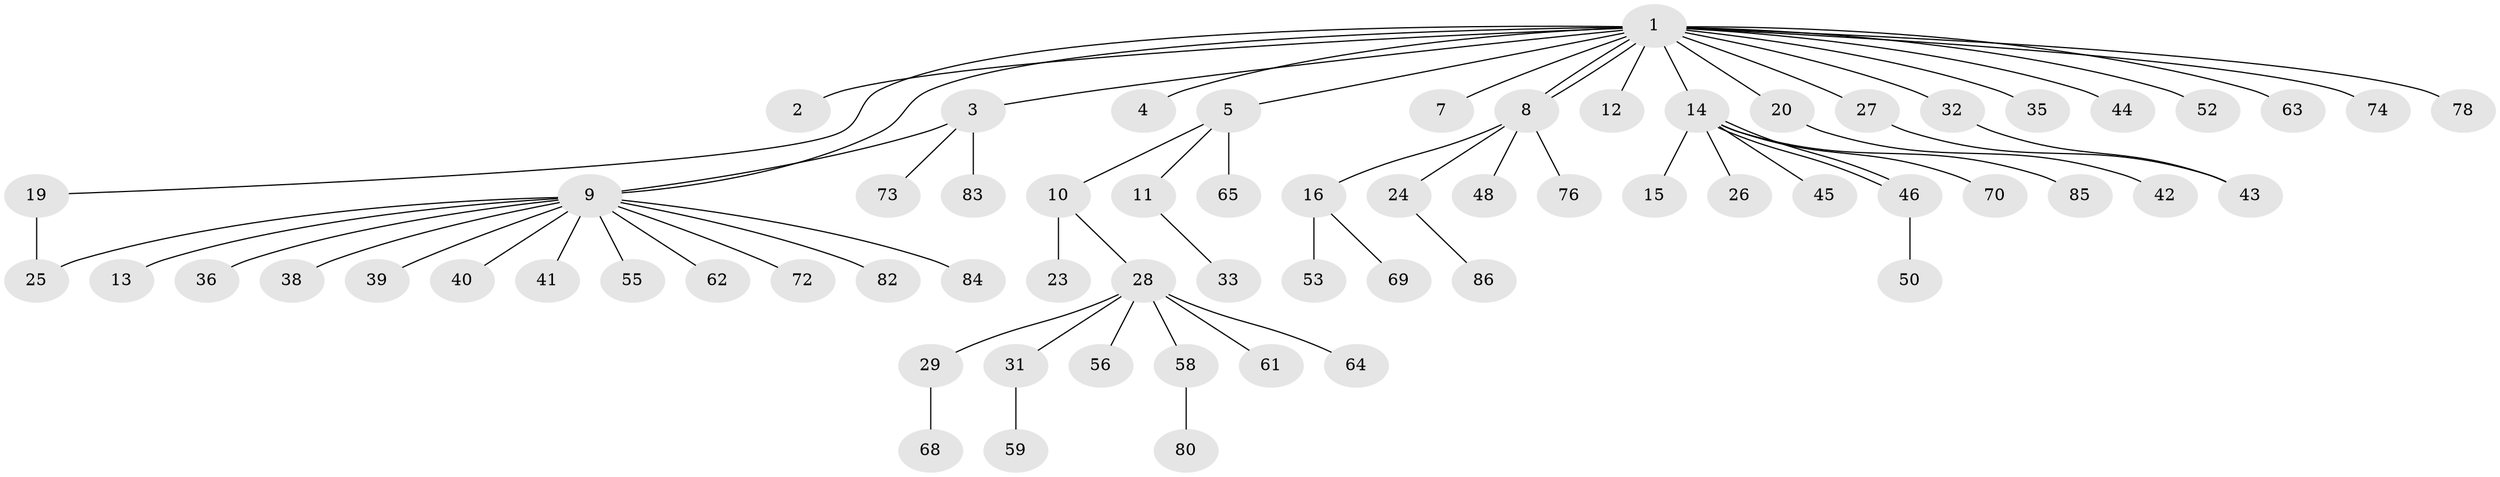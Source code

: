 // Generated by graph-tools (version 1.1) at 2025/51/02/27/25 19:51:56]
// undirected, 65 vertices, 69 edges
graph export_dot {
graph [start="1"]
  node [color=gray90,style=filled];
  1 [super="+6"];
  2;
  3 [super="+37"];
  4;
  5 [super="+22"];
  7;
  8 [super="+60"];
  9 [super="+21"];
  10 [super="+17"];
  11;
  12;
  13;
  14 [super="+18"];
  15 [super="+75"];
  16 [super="+67"];
  19 [super="+47"];
  20 [super="+51"];
  23 [super="+81"];
  24 [super="+54"];
  25 [super="+30"];
  26;
  27 [super="+34"];
  28 [super="+57"];
  29;
  31 [super="+71"];
  32;
  33;
  35;
  36;
  38;
  39;
  40;
  41;
  42;
  43 [super="+66"];
  44;
  45;
  46 [super="+49"];
  48;
  50;
  52;
  53;
  55;
  56;
  58;
  59;
  61;
  62;
  63 [super="+77"];
  64;
  65;
  68;
  69;
  70;
  72;
  73;
  74;
  76;
  78 [super="+79"];
  80;
  82;
  83;
  84;
  85;
  86;
  1 -- 2;
  1 -- 3;
  1 -- 4;
  1 -- 5;
  1 -- 7;
  1 -- 8;
  1 -- 8;
  1 -- 9;
  1 -- 12;
  1 -- 14;
  1 -- 19;
  1 -- 20;
  1 -- 32;
  1 -- 35;
  1 -- 44;
  1 -- 52;
  1 -- 74;
  1 -- 78;
  1 -- 27;
  1 -- 63;
  3 -- 9;
  3 -- 73;
  3 -- 83;
  5 -- 10;
  5 -- 11;
  5 -- 65;
  8 -- 16;
  8 -- 24;
  8 -- 48;
  8 -- 76;
  9 -- 13;
  9 -- 25;
  9 -- 36;
  9 -- 38;
  9 -- 39;
  9 -- 40;
  9 -- 41;
  9 -- 55;
  9 -- 62;
  9 -- 72;
  9 -- 82;
  9 -- 84;
  10 -- 28;
  10 -- 23;
  11 -- 33;
  14 -- 15;
  14 -- 26;
  14 -- 45;
  14 -- 46;
  14 -- 46;
  14 -- 70;
  14 -- 85;
  16 -- 53;
  16 -- 69;
  19 -- 25 [weight=2];
  20 -- 42;
  24 -- 86;
  27 -- 43;
  28 -- 29;
  28 -- 31;
  28 -- 56;
  28 -- 58;
  28 -- 61;
  28 -- 64;
  29 -- 68;
  31 -- 59;
  32 -- 43;
  46 -- 50;
  58 -- 80;
}
